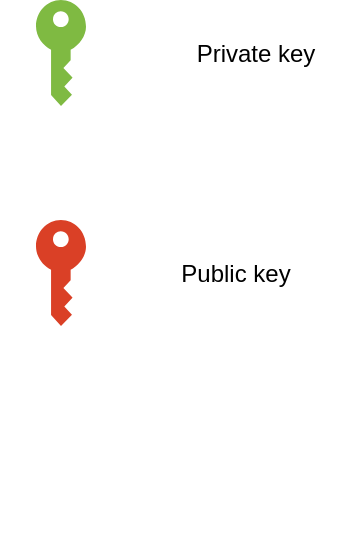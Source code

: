 <mxfile version="21.6.6" type="github" pages="5">
  <diagram id="JqJdviuPCdxho2mn57tZ" name="notations">
    <mxGraphModel dx="1362" dy="807" grid="1" gridSize="10" guides="1" tooltips="1" connect="1" arrows="1" fold="1" page="1" pageScale="1" pageWidth="827" pageHeight="1169" math="0" shadow="0">
      <root>
        <mxCell id="0" />
        <mxCell id="1" parent="0" />
        <mxCell id="GPz2vor2OtrJK4lnrtJT-1" value="" style="sketch=0;pointerEvents=1;shadow=0;dashed=0;html=1;strokeColor=none;labelPosition=center;verticalLabelPosition=bottom;verticalAlign=top;outlineConnect=0;align=center;shape=mxgraph.office.security.key_permissions;fillColor=#7FBA42;" vertex="1" parent="1">
          <mxGeometry x="70" y="60" width="25" height="53" as="geometry" />
        </mxCell>
        <mxCell id="GPz2vor2OtrJK4lnrtJT-2" value="" style="sketch=0;pointerEvents=1;shadow=0;dashed=0;html=1;strokeColor=none;labelPosition=center;verticalLabelPosition=bottom;verticalAlign=top;outlineConnect=0;align=center;shape=mxgraph.office.security.key_permissions;fillColor=#DA4026;" vertex="1" parent="1">
          <mxGeometry x="70" y="170" width="25" height="53" as="geometry" />
        </mxCell>
        <mxCell id="GPz2vor2OtrJK4lnrtJT-3" value="Private key" style="text;html=1;strokeColor=none;fillColor=none;align=center;verticalAlign=middle;whiteSpace=wrap;rounded=0;" vertex="1" parent="1">
          <mxGeometry x="130" y="71.5" width="100" height="30" as="geometry" />
        </mxCell>
        <mxCell id="GPz2vor2OtrJK4lnrtJT-4" value="Public key" style="text;html=1;strokeColor=none;fillColor=none;align=center;verticalAlign=middle;whiteSpace=wrap;rounded=0;" vertex="1" parent="1">
          <mxGeometry x="120" y="181.5" width="100" height="30" as="geometry" />
        </mxCell>
        <mxCell id="Xl3NKDECgZSWD-xosoXY-1" value="" style="shape=image;html=1;verticalAlign=top;verticalLabelPosition=bottom;labelBackgroundColor=#ffffff;imageAspect=0;aspect=fixed;image=https://cdn4.iconfinder.com/data/icons/48-bubbles/48/12.File-128.png" vertex="1" parent="1">
          <mxGeometry x="52" y="260" width="68" height="68" as="geometry" />
        </mxCell>
      </root>
    </mxGraphModel>
  </diagram>
  <diagram name="Data Integrity" id="pnki75XwlPRXs-gRyhnb">
    <mxGraphModel dx="1946" dy="1153" grid="1" gridSize="10" guides="1" tooltips="1" connect="1" arrows="1" fold="1" page="1" pageScale="1" pageWidth="827" pageHeight="1169" math="0" shadow="0">
      <root>
        <mxCell id="0" />
        <mxCell id="1" parent="0" />
        <mxCell id="50T9bxZ2ZjDuXJ5jSy6L-3" value="&lt;font style=&quot;font-size: 18px;&quot;&gt;&lt;b style=&quot;&quot;&gt;1&lt;/b&gt;&lt;/font&gt;" style="ellipse;whiteSpace=wrap;html=1;aspect=fixed;fillColor=#d5e8d4;strokeColor=#82b366;" vertex="1" parent="1">
          <mxGeometry x="401" y="110" width="25" height="25" as="geometry" />
        </mxCell>
        <mxCell id="50T9bxZ2ZjDuXJ5jSy6L-6" value="" style="sketch=0;pointerEvents=1;shadow=0;dashed=0;html=1;strokeColor=none;labelPosition=center;verticalLabelPosition=bottom;verticalAlign=top;outlineConnect=0;align=center;shape=mxgraph.office.security.key_permissions;fillColor=#990000;" vertex="1" parent="1">
          <mxGeometry x="80" y="120" width="25" height="53" as="geometry" />
        </mxCell>
        <mxCell id="50T9bxZ2ZjDuXJ5jSy6L-10" value="&lt;b style=&quot;border-color: var(--border-color);&quot;&gt;&lt;font style=&quot;border-color: var(--border-color);&quot; color=&quot;#3333ff&quot;&gt;XEASF&lt;/font&gt;&lt;/b&gt;" style="text;html=1;strokeColor=none;fillColor=none;align=center;verticalAlign=middle;whiteSpace=wrap;rounded=0;" vertex="1" parent="1">
          <mxGeometry x="92.63" y="155" width="60" height="30" as="geometry" />
        </mxCell>
        <mxCell id="50T9bxZ2ZjDuXJ5jSy6L-13" value="" style="shape=image;html=1;verticalAlign=top;verticalLabelPosition=bottom;labelBackgroundColor=#ffffff;imageAspect=0;aspect=fixed;image=https://cdn4.iconfinder.com/data/icons/48-bubbles/48/12.File-128.png" vertex="1" parent="1">
          <mxGeometry x="62" y="220" width="68" height="68" as="geometry" />
        </mxCell>
        <mxCell id="50T9bxZ2ZjDuXJ5jSy6L-16" value="&lt;b&gt;zh326...m&lt;/b&gt;" style="rounded=0;whiteSpace=wrap;html=1;fillColor=#60a917;fontColor=#ffffff;strokeColor=#2D7600;" vertex="1" parent="1">
          <mxGeometry x="57.5" y="405" width="70" height="30" as="geometry" />
        </mxCell>
        <mxCell id="50T9bxZ2ZjDuXJ5jSy6L-18" value="" style="shape=image;html=1;verticalAlign=top;verticalLabelPosition=bottom;labelBackgroundColor=#ffffff;imageAspect=0;aspect=fixed;image=https://cdn0.iconfinder.com/data/icons/evericons-16px/16/plus-128.png" vertex="1" parent="1">
          <mxGeometry x="75.5" y="183" width="34" height="34" as="geometry" />
        </mxCell>
        <mxCell id="EwwaXg2gf15m60vUVF-a-1" value="" style="shape=flexArrow;endArrow=classic;html=1;rounded=0;fillColor=#dae8fc;strokeColor=#6c8ebf;" edge="1" parent="1">
          <mxGeometry width="50" height="50" relative="1" as="geometry">
            <mxPoint x="89.5" y="325" as="sourcePoint" />
            <mxPoint x="89.5" y="395" as="targetPoint" />
          </mxGeometry>
        </mxCell>
        <mxCell id="EwwaXg2gf15m60vUVF-a-2" value="&lt;b&gt;Hashing&lt;/b&gt;" style="text;html=1;strokeColor=none;fillColor=none;align=center;verticalAlign=middle;whiteSpace=wrap;rounded=0;" vertex="1" parent="1">
          <mxGeometry x="100" y="345" width="60" height="30" as="geometry" />
        </mxCell>
        <mxCell id="EwwaXg2gf15m60vUVF-a-7" value="&lt;font style=&quot;font-size: 18px;&quot;&gt;&lt;b style=&quot;&quot;&gt;2&lt;/b&gt;&lt;/font&gt;" style="ellipse;whiteSpace=wrap;html=1;aspect=fixed;fillColor=#d5e8d4;strokeColor=#82b366;" vertex="1" parent="1">
          <mxGeometry x="140" y="320" width="25" height="25" as="geometry" />
        </mxCell>
        <mxCell id="EwwaXg2gf15m60vUVF-a-8" value="" style="endArrow=classic;html=1;rounded=0;strokeWidth=8;fillColor=#bac8d3;strokeColor=#23445d;" edge="1" parent="1">
          <mxGeometry width="50" height="50" relative="1" as="geometry">
            <mxPoint x="167.45" y="578" as="sourcePoint" />
            <mxPoint x="617.45" y="578" as="targetPoint" />
          </mxGeometry>
        </mxCell>
        <mxCell id="EwwaXg2gf15m60vUVF-a-10" value="&lt;b&gt;zh326...m&lt;/b&gt;" style="rounded=0;whiteSpace=wrap;html=1;fillColor=#60a917;fontColor=#ffffff;strokeColor=#2D7600;" vertex="1" parent="1">
          <mxGeometry x="197.45" y="520" width="70" height="30" as="geometry" />
        </mxCell>
        <mxCell id="EwwaXg2gf15m60vUVF-a-13" value="&lt;font style=&quot;font-size: 18px;&quot;&gt;&lt;b style=&quot;&quot;&gt;3&lt;/b&gt;&lt;/font&gt;" style="ellipse;whiteSpace=wrap;html=1;aspect=fixed;fillColor=#d5e8d4;strokeColor=#82b366;" vertex="1" parent="1">
          <mxGeometry x="132.45" y="478" width="25" height="25" as="geometry" />
        </mxCell>
        <mxCell id="EwwaXg2gf15m60vUVF-a-14" value="&lt;font style=&quot;font-size: 18px;&quot;&gt;&lt;b style=&quot;&quot;&gt;4&lt;/b&gt;&lt;/font&gt;" style="ellipse;whiteSpace=wrap;html=1;aspect=fixed;fillColor=#d5e8d4;strokeColor=#82b366;" vertex="1" parent="1">
          <mxGeometry x="740.45" y="338.5" width="25" height="25" as="geometry" />
        </mxCell>
        <mxCell id="EwwaXg2gf15m60vUVF-a-17" value="&lt;b&gt;Hashing&lt;/b&gt;" style="text;html=1;strokeColor=none;fillColor=none;align=center;verticalAlign=middle;whiteSpace=wrap;rounded=0;" vertex="1" parent="1">
          <mxGeometry x="617.45" y="280" width="60" height="30" as="geometry" />
        </mxCell>
        <mxCell id="EwwaXg2gf15m60vUVF-a-18" value="&lt;b&gt;zh326...m&lt;/b&gt;" style="rounded=0;whiteSpace=wrap;html=1;fillColor=#60a917;fontColor=#ffffff;strokeColor=#2D7600;" vertex="1" parent="1">
          <mxGeometry x="702.45" y="293" width="70" height="30" as="geometry" />
        </mxCell>
        <mxCell id="EwwaXg2gf15m60vUVF-a-19" value="" style="shape=image;html=1;verticalAlign=top;verticalLabelPosition=bottom;labelBackgroundColor=#ffffff;imageAspect=0;aspect=fixed;image=https://cdn4.iconfinder.com/data/icons/48-bubbles/48/12.File-128.png" vertex="1" parent="1">
          <mxGeometry x="197.45" y="435" width="68" height="68" as="geometry" />
        </mxCell>
        <mxCell id="EwwaXg2gf15m60vUVF-a-23" value="" style="shape=flexArrow;endArrow=classic;html=1;rounded=0;fillColor=#dae8fc;strokeColor=#6c8ebf;" edge="1" parent="1">
          <mxGeometry width="50" height="50" relative="1" as="geometry">
            <mxPoint x="702.45" y="501.75" as="sourcePoint" />
            <mxPoint x="797.45" y="318" as="targetPoint" />
            <Array as="points">
              <mxPoint x="797.45" y="502" />
            </Array>
          </mxGeometry>
        </mxCell>
        <mxCell id="EwwaXg2gf15m60vUVF-a-25" value="" style="rounded=1;whiteSpace=wrap;html=1;fillColor=none;dashed=1;dashPattern=8 8;" vertex="1" parent="1">
          <mxGeometry x="177.45" y="418" width="110" height="137" as="geometry" />
        </mxCell>
        <mxCell id="EwwaXg2gf15m60vUVF-a-26" value="&lt;b&gt;zh326...m&lt;/b&gt;" style="rounded=0;whiteSpace=wrap;html=1;fillColor=#60a917;fontColor=#ffffff;strokeColor=#2D7600;" vertex="1" parent="1">
          <mxGeometry x="627.45" y="485" width="70" height="30" as="geometry" />
        </mxCell>
        <mxCell id="EwwaXg2gf15m60vUVF-a-27" value="" style="shape=image;html=1;verticalAlign=top;verticalLabelPosition=bottom;labelBackgroundColor=#ffffff;imageAspect=0;aspect=fixed;image=https://cdn4.iconfinder.com/data/icons/48-bubbles/48/12.File-128.png" vertex="1" parent="1">
          <mxGeometry x="627.45" y="400" width="68" height="68" as="geometry" />
        </mxCell>
        <mxCell id="EwwaXg2gf15m60vUVF-a-28" value="" style="rounded=1;whiteSpace=wrap;html=1;fillColor=none;dashed=1;dashPattern=8 8;" vertex="1" parent="1">
          <mxGeometry x="606.45" y="390" width="110" height="137" as="geometry" />
        </mxCell>
        <mxCell id="EwwaXg2gf15m60vUVF-a-29" value="&lt;b&gt;Comparison&lt;/b&gt;" style="text;html=1;strokeColor=none;fillColor=none;align=center;verticalAlign=middle;whiteSpace=wrap;rounded=0;rotation=-90;" vertex="1" parent="1">
          <mxGeometry x="754.45" y="383" width="60" height="30" as="geometry" />
        </mxCell>
        <mxCell id="EwwaXg2gf15m60vUVF-a-30" value="" style="shape=image;html=1;verticalAlign=top;verticalLabelPosition=bottom;labelBackgroundColor=#ffffff;imageAspect=0;aspect=fixed;image=https://cdn0.iconfinder.com/data/icons/phosphor-regular-vol-4/256/plus-circle-128.png;rotation=30;" vertex="1" parent="1">
          <mxGeometry x="780" y="291" width="29" height="29" as="geometry" />
        </mxCell>
        <mxCell id="EwwaXg2gf15m60vUVF-a-31" value="" style="image;aspect=fixed;perimeter=ellipsePerimeter;html=1;align=center;shadow=0;dashed=0;spacingTop=3;image=img/lib/active_directory/user.svg;" vertex="1" parent="1">
          <mxGeometry x="85.26" y="540" width="74.74" height="202" as="geometry" />
        </mxCell>
        <mxCell id="EwwaXg2gf15m60vUVF-a-34" value="" style="image;aspect=fixed;perimeter=ellipsePerimeter;html=1;align=center;shadow=0;dashed=0;spacingTop=3;image=img/lib/active_directory/user.svg;" vertex="1" parent="1">
          <mxGeometry x="627.45" y="540" width="74.74" height="202" as="geometry" />
        </mxCell>
        <mxCell id="EwwaXg2gf15m60vUVF-a-38" value="" style="shape=image;html=1;verticalAlign=top;verticalLabelPosition=bottom;labelBackgroundColor=#ffffff;imageAspect=0;aspect=fixed;image=https://cdn4.iconfinder.com/data/icons/48-bubbles/48/12.File-128.png" vertex="1" parent="1">
          <mxGeometry x="510" y="317" width="68" height="68" as="geometry" />
        </mxCell>
        <mxCell id="EwwaXg2gf15m60vUVF-a-40" value="" style="shape=image;html=1;verticalAlign=top;verticalLabelPosition=bottom;labelBackgroundColor=#ffffff;imageAspect=0;aspect=fixed;image=https://cdn0.iconfinder.com/data/icons/evericons-16px/16/plus-128.png" vertex="1" parent="1">
          <mxGeometry x="523.5" y="280" width="34" height="34" as="geometry" />
        </mxCell>
        <mxCell id="EwwaXg2gf15m60vUVF-a-44" value="" style="shape=flexArrow;endArrow=classic;html=1;rounded=0;fillColor=#DAE8FC;strokeColor=#6C8EBF;" edge="1" parent="1">
          <mxGeometry width="50" height="50" relative="1" as="geometry">
            <mxPoint x="615.45" y="309.5" as="sourcePoint" />
            <mxPoint x="695.45" y="309.5" as="targetPoint" />
          </mxGeometry>
        </mxCell>
        <mxCell id="EwwaXg2gf15m60vUVF-a-45" value="" style="rounded=1;whiteSpace=wrap;html=1;fillColor=none;dashed=1;dashPattern=8 8;" vertex="1" parent="1">
          <mxGeometry x="489" y="200" width="110" height="200" as="geometry" />
        </mxCell>
        <mxCell id="EwwaXg2gf15m60vUVF-a-46" value="" style="endArrow=classic;html=1;rounded=0;dashed=1;" edge="1" parent="1" source="EwwaXg2gf15m60vUVF-a-27">
          <mxGeometry width="50" height="50" relative="1" as="geometry">
            <mxPoint x="594" y="435" as="sourcePoint" />
            <mxPoint x="542" y="380" as="targetPoint" />
            <Array as="points">
              <mxPoint x="542" y="435" />
            </Array>
          </mxGeometry>
        </mxCell>
        <mxCell id="EwwaXg2gf15m60vUVF-a-48" value="" style="endArrow=classic;html=1;rounded=0;dashed=1;" edge="1" parent="1" source="EwwaXg2gf15m60vUVF-a-51">
          <mxGeometry width="50" height="50" relative="1" as="geometry">
            <mxPoint x="617.45" y="189" as="sourcePoint" />
            <mxPoint x="540.257" y="217" as="targetPoint" />
            <Array as="points">
              <mxPoint x="708" y="189" />
              <mxPoint x="540" y="189" />
            </Array>
          </mxGeometry>
        </mxCell>
        <mxCell id="EwwaXg2gf15m60vUVF-a-51" value="" style="sketch=0;pointerEvents=1;shadow=0;dashed=0;html=1;strokeColor=none;labelPosition=center;verticalLabelPosition=bottom;verticalAlign=top;outlineConnect=0;align=center;shape=mxgraph.office.security.key_permissions;fillColor=#990000;" vertex="1" parent="1">
          <mxGeometry x="695.45" y="122" width="25" height="53" as="geometry" />
        </mxCell>
        <mxCell id="EwwaXg2gf15m60vUVF-a-52" value="&lt;b style=&quot;border-color: var(--border-color);&quot;&gt;&lt;font style=&quot;border-color: var(--border-color);&quot; color=&quot;#3333ff&quot;&gt;XEASF&lt;/font&gt;&lt;/b&gt;" style="text;html=1;strokeColor=none;fillColor=none;align=center;verticalAlign=middle;whiteSpace=wrap;rounded=0;" vertex="1" parent="1">
          <mxGeometry x="705.45" y="155" width="60" height="30" as="geometry" />
        </mxCell>
        <mxCell id="EwwaXg2gf15m60vUVF-a-53" value="" style="sketch=0;pointerEvents=1;shadow=0;dashed=0;html=1;strokeColor=none;labelPosition=center;verticalLabelPosition=bottom;verticalAlign=top;outlineConnect=0;align=center;shape=mxgraph.office.security.key_permissions;fillColor=#990000;" vertex="1" parent="1">
          <mxGeometry x="523.5" y="226" width="25" height="53" as="geometry" />
        </mxCell>
        <mxCell id="EwwaXg2gf15m60vUVF-a-54" value="&lt;b style=&quot;border-color: var(--border-color);&quot;&gt;&lt;font style=&quot;border-color: var(--border-color);&quot; color=&quot;#3333ff&quot;&gt;XEASF&lt;/font&gt;&lt;/b&gt;" style="text;html=1;strokeColor=none;fillColor=none;align=center;verticalAlign=middle;whiteSpace=wrap;rounded=0;" vertex="1" parent="1">
          <mxGeometry x="536.13" y="261" width="60" height="30" as="geometry" />
        </mxCell>
        <mxCell id="EwwaXg2gf15m60vUVF-a-55" value="" style="shape=flexArrow;endArrow=classic;startArrow=classic;html=1;rounded=0;fillColor=#DAE8FC;strokeColor=none;" edge="1" parent="1" source="50T9bxZ2ZjDuXJ5jSy6L-6" target="EwwaXg2gf15m60vUVF-a-51">
          <mxGeometry width="100" height="100" relative="1" as="geometry">
            <mxPoint x="130" y="140" as="sourcePoint" />
            <mxPoint x="560" y="140" as="targetPoint" />
          </mxGeometry>
        </mxCell>
        <mxCell id="EwwaXg2gf15m60vUVF-a-57" value="&lt;b&gt;Key Exchange&lt;/b&gt;" style="text;html=1;strokeColor=none;fillColor=none;align=center;verticalAlign=middle;whiteSpace=wrap;rounded=0;" vertex="1" parent="1">
          <mxGeometry x="366" y="155" width="96" height="30" as="geometry" />
        </mxCell>
        <mxCell id="EwwaXg2gf15m60vUVF-a-58" value="" style="rounded=1;whiteSpace=wrap;html=1;fillColor=none;dashed=1;dashPattern=8 8;" vertex="1" parent="1">
          <mxGeometry x="41" y="100" width="110" height="200" as="geometry" />
        </mxCell>
      </root>
    </mxGraphModel>
  </diagram>
  <diagram id="Z69dc_Ps__X1Dtc90W3e" name="Digital Signature">
    <mxGraphModel dx="1946" dy="1153" grid="1" gridSize="10" guides="1" tooltips="1" connect="1" arrows="1" fold="1" page="1" pageScale="1" pageWidth="827" pageHeight="1169" math="0" shadow="0">
      <root>
        <mxCell id="0" />
        <mxCell id="1" parent="0" />
        <mxCell id="bj7JYbPmtf62yDcVMCra-10" value="" style="endArrow=classic;html=1;rounded=0;strokeWidth=8;fillColor=#bac8d3;strokeColor=#23445d;" edge="1" parent="1">
          <mxGeometry width="50" height="50" relative="1" as="geometry">
            <mxPoint x="150" y="330" as="sourcePoint" />
            <mxPoint x="670" y="330" as="targetPoint" />
          </mxGeometry>
        </mxCell>
        <mxCell id="bj7JYbPmtf62yDcVMCra-21" value="" style="image;aspect=fixed;perimeter=ellipsePerimeter;html=1;align=center;shadow=0;dashed=0;spacingTop=3;image=img/lib/active_directory/user.svg;" vertex="1" parent="1">
          <mxGeometry x="85.26" y="300" width="74.74" height="202" as="geometry" />
        </mxCell>
        <mxCell id="bj7JYbPmtf62yDcVMCra-22" value="" style="image;aspect=fixed;perimeter=ellipsePerimeter;html=1;align=center;shadow=0;dashed=0;spacingTop=3;image=img/lib/active_directory/user.svg;" vertex="1" parent="1">
          <mxGeometry x="680" y="297" width="74.74" height="202" as="geometry" />
        </mxCell>
        <mxCell id="n6tyA-yUEblHvGHlsoea-1" value="&lt;b style=&quot;border-color: var(--border-color);&quot;&gt;&lt;font style=&quot;border-color: var(--border-color); font-size: 14px;&quot; color=&quot;#3333ff&quot;&gt;Sender &quot;A&quot;&lt;/font&gt;&lt;/b&gt;" style="text;html=1;strokeColor=none;fillColor=none;align=center;verticalAlign=middle;whiteSpace=wrap;rounded=0;" vertex="1" parent="1">
          <mxGeometry x="85.26" y="502" width="94.74" height="30" as="geometry" />
        </mxCell>
        <mxCell id="n6tyA-yUEblHvGHlsoea-3" value="&lt;b style=&quot;border-color: var(--border-color);&quot;&gt;&lt;font style=&quot;border-color: var(--border-color); font-size: 14px;&quot; color=&quot;#3333ff&quot;&gt;Recepient &quot;B&quot;&lt;/font&gt;&lt;/b&gt;" style="text;html=1;strokeColor=none;fillColor=none;align=center;verticalAlign=middle;whiteSpace=wrap;rounded=0;" vertex="1" parent="1">
          <mxGeometry x="670" y="499" width="110" height="30" as="geometry" />
        </mxCell>
        <mxCell id="VX4bQOWGj89cRoTlxiG4-1" value="" style="sketch=0;pointerEvents=1;shadow=0;dashed=0;html=1;strokeColor=none;labelPosition=center;verticalLabelPosition=bottom;verticalAlign=top;outlineConnect=0;align=center;shape=mxgraph.office.security.key_permissions;fillColor=#FF0000;rotation=-90;" vertex="1" parent="1">
          <mxGeometry x="40.0" y="318" width="25" height="53" as="geometry" />
        </mxCell>
        <mxCell id="iMlhp2zuCNao2G1D5Tw5-1" value="" style="sketch=0;pointerEvents=1;shadow=0;dashed=0;html=1;strokeColor=none;labelPosition=center;verticalLabelPosition=bottom;verticalAlign=top;outlineConnect=0;align=center;shape=mxgraph.office.security.key_permissions;fillColor=#7FBA42;rotation=-90;" vertex="1" parent="1">
          <mxGeometry x="40.0" y="348" width="25" height="53" as="geometry" />
        </mxCell>
        <mxCell id="0P70hGIXDH5Kcfu4fBcy-1" value="" style="shape=image;html=1;verticalAlign=top;verticalLabelPosition=bottom;labelBackgroundColor=#ffffff;imageAspect=0;aspect=fixed;image=https://cdn4.iconfinder.com/data/icons/48-bubbles/48/12.File-128.png" vertex="1" parent="1">
          <mxGeometry x="50" y="30" width="68" height="68" as="geometry" />
        </mxCell>
        <mxCell id="kjQAlhJ70m9uSApHtL68-2" value="&lt;b&gt;Hashing&lt;/b&gt;" style="text;html=1;strokeColor=none;fillColor=none;align=center;verticalAlign=middle;whiteSpace=wrap;rounded=0;" vertex="1" parent="1">
          <mxGeometry x="92.63" y="110" width="60" height="30" as="geometry" />
        </mxCell>
        <mxCell id="Hd6Ud3N4KQete_8WfEgF-1" value="&lt;b&gt;e59adf...f&lt;/b&gt;" style="rounded=0;whiteSpace=wrap;html=1;fillColor=#60a917;fontColor=#ffffff;strokeColor=#2D7600;" vertex="1" parent="1">
          <mxGeometry x="48" y="160" width="70" height="30" as="geometry" />
        </mxCell>
        <mxCell id="Hd6Ud3N4KQete_8WfEgF-2" value="" style="shape=flexArrow;endArrow=classic;html=1;rounded=0;fillColor=#b1ddf0;strokeColor=none;strokeWidth=1;entryX=0.5;entryY=0;entryDx=0;entryDy=0;" edge="1" parent="1" source="0P70hGIXDH5Kcfu4fBcy-1" target="Hd6Ud3N4KQete_8WfEgF-1">
          <mxGeometry width="50" height="50" relative="1" as="geometry">
            <mxPoint x="83.58" y="98" as="sourcePoint" />
            <mxPoint x="83.58" y="158" as="targetPoint" />
          </mxGeometry>
        </mxCell>
        <mxCell id="Hd6Ud3N4KQete_8WfEgF-6" value="&lt;b&gt;Z+x6238#s&lt;/b&gt;" style="rounded=0;whiteSpace=wrap;html=1;fillColor=#FF0000;fontColor=#ffffff;strokeColor=#2D7600;" vertex="1" parent="1">
          <mxGeometry x="48" y="270" width="70" height="30" as="geometry" />
        </mxCell>
        <mxCell id="Hd6Ud3N4KQete_8WfEgF-7" value="" style="shape=flexArrow;endArrow=classic;html=1;rounded=0;fillColor=#b1ddf0;strokeColor=none;strokeWidth=1;exitX=0.5;exitY=1;exitDx=0;exitDy=0;" edge="1" parent="1" source="Hd6Ud3N4KQete_8WfEgF-1">
          <mxGeometry width="50" height="50" relative="1" as="geometry">
            <mxPoint x="83.58" y="210" as="sourcePoint" />
            <mxPoint x="83.58" y="270" as="targetPoint" />
          </mxGeometry>
        </mxCell>
        <mxCell id="Hd6Ud3N4KQete_8WfEgF-8" value="" style="sketch=0;pointerEvents=1;shadow=0;dashed=0;html=1;strokeColor=none;labelPosition=center;verticalLabelPosition=bottom;verticalAlign=top;outlineConnect=0;align=center;shape=mxgraph.office.security.key_permissions;fillColor=#FF0000;rotation=0;" vertex="1" parent="1">
          <mxGeometry x="80" y="200" width="20" height="40" as="geometry" />
        </mxCell>
        <mxCell id="Hd6Ud3N4KQete_8WfEgF-10" value="&lt;b&gt;Encryption&lt;/b&gt;" style="text;html=1;strokeColor=none;fillColor=none;align=center;verticalAlign=middle;whiteSpace=wrap;rounded=0;" vertex="1" parent="1">
          <mxGeometry x="100" y="205" width="60" height="30" as="geometry" />
        </mxCell>
        <mxCell id="Hd6Ud3N4KQete_8WfEgF-11" value="" style="shape=image;html=1;verticalAlign=top;verticalLabelPosition=bottom;labelBackgroundColor=#ffffff;imageAspect=0;aspect=fixed;image=https://cdn4.iconfinder.com/data/icons/48-bubbles/48/12.File-128.png" vertex="1" parent="1">
          <mxGeometry x="190" y="297" width="68" height="68" as="geometry" />
        </mxCell>
        <mxCell id="Hd6Ud3N4KQete_8WfEgF-12" value="&lt;b&gt;Z+x6238#s&lt;/b&gt;" style="rounded=0;whiteSpace=wrap;html=1;fillColor=#FF0000;fontColor=#ffffff;strokeColor=#2D7600;" vertex="1" parent="1">
          <mxGeometry x="199.5" y="365" width="49" height="18" as="geometry" />
        </mxCell>
        <mxCell id="xQS0vLoQFkQhJ7KUaITM-1" value="&lt;font style=&quot;font-size: 18px;&quot;&gt;&lt;b style=&quot;&quot;&gt;1&lt;/b&gt;&lt;/font&gt;" style="ellipse;whiteSpace=wrap;html=1;aspect=fixed;fillColor=#d5e8d4;strokeColor=#82b366;" vertex="1" parent="1">
          <mxGeometry x="160" y="110" width="25" height="25" as="geometry" />
        </mxCell>
        <mxCell id="xQS0vLoQFkQhJ7KUaITM-2" value="&lt;font style=&quot;font-size: 18px;&quot;&gt;&lt;b style=&quot;&quot;&gt;2&lt;/b&gt;&lt;/font&gt;" style="ellipse;whiteSpace=wrap;html=1;aspect=fixed;fillColor=#d5e8d4;strokeColor=#82b366;" vertex="1" parent="1">
          <mxGeometry x="120.13" y="235" width="25" height="25" as="geometry" />
        </mxCell>
        <mxCell id="xQS0vLoQFkQhJ7KUaITM-3" value="&lt;font style=&quot;font-size: 18px;&quot;&gt;&lt;b style=&quot;&quot;&gt;3&lt;/b&gt;&lt;/font&gt;" style="ellipse;whiteSpace=wrap;html=1;aspect=fixed;fillColor=#d5e8d4;strokeColor=#82b366;" vertex="1" parent="1">
          <mxGeometry x="248.5" y="280" width="25" height="25" as="geometry" />
        </mxCell>
        <mxCell id="xQS0vLoQFkQhJ7KUaITM-4" value="" style="sketch=0;pointerEvents=1;shadow=0;dashed=0;html=1;strokeColor=none;labelPosition=center;verticalLabelPosition=bottom;verticalAlign=top;outlineConnect=0;align=center;shape=mxgraph.office.security.key_permissions;fillColor=#660000;rotation=-90;" vertex="1" parent="1">
          <mxGeometry x="770" y="318" width="25" height="53" as="geometry" />
        </mxCell>
        <mxCell id="xQS0vLoQFkQhJ7KUaITM-5" value="" style="sketch=0;pointerEvents=1;shadow=0;dashed=0;html=1;strokeColor=none;labelPosition=center;verticalLabelPosition=bottom;verticalAlign=top;outlineConnect=0;align=center;shape=mxgraph.office.security.key_permissions;fillColor=#006600;rotation=-90;" vertex="1" parent="1">
          <mxGeometry x="770" y="347.5" width="25" height="53" as="geometry" />
        </mxCell>
        <mxCell id="xQS0vLoQFkQhJ7KUaITM-6" value="" style="sketch=0;pointerEvents=1;shadow=0;dashed=0;html=1;strokeColor=none;labelPosition=center;verticalLabelPosition=bottom;verticalAlign=top;outlineConnect=0;align=center;shape=mxgraph.office.security.key_permissions;fillColor=#7FBA42;rotation=-90;" vertex="1" parent="1">
          <mxGeometry x="770" y="449" width="25" height="53" as="geometry" />
        </mxCell>
        <mxCell id="xQS0vLoQFkQhJ7KUaITM-10" value="" style="edgeStyle=orthogonalEdgeStyle;rounded=0;orthogonalLoop=1;jettySize=auto;html=1;" edge="1" parent="1" source="xQS0vLoQFkQhJ7KUaITM-8" target="xQS0vLoQFkQhJ7KUaITM-9">
          <mxGeometry relative="1" as="geometry" />
        </mxCell>
        <mxCell id="xQS0vLoQFkQhJ7KUaITM-8" value="&lt;b&gt;Z+x6238#s&lt;/b&gt;" style="rounded=0;whiteSpace=wrap;html=1;fillColor=#FF0000;fontColor=#ffffff;strokeColor=#2D7600;" vertex="1" parent="1">
          <mxGeometry x="633.5" y="268" width="49" height="18" as="geometry" />
        </mxCell>
        <mxCell id="xQS0vLoQFkQhJ7KUaITM-9" value="" style="shape=image;html=1;verticalAlign=top;verticalLabelPosition=bottom;labelBackgroundColor=#ffffff;imageAspect=0;aspect=fixed;image=https://cdn4.iconfinder.com/data/icons/48-bubbles/48/12.File-128.png" vertex="1" parent="1">
          <mxGeometry x="624" y="192" width="68" height="68" as="geometry" />
        </mxCell>
        <mxCell id="xQS0vLoQFkQhJ7KUaITM-12" value="" style="shape=flexArrow;endArrow=classic;html=1;rounded=0;fillColor=#b1ddf0;strokeColor=none;strokeWidth=1;entryX=0.5;entryY=1;entryDx=0;entryDy=0;" edge="1" parent="1" target="xQS0vLoQFkQhJ7KUaITM-16">
          <mxGeometry width="50" height="50" relative="1" as="geometry">
            <mxPoint x="691.82" y="270" as="sourcePoint" />
            <mxPoint x="744" y="160" as="targetPoint" />
            <Array as="points">
              <mxPoint x="744" y="270" />
            </Array>
          </mxGeometry>
        </mxCell>
        <mxCell id="xQS0vLoQFkQhJ7KUaITM-13" value="" style="sketch=0;pointerEvents=1;shadow=0;dashed=0;html=1;strokeColor=none;labelPosition=center;verticalLabelPosition=bottom;verticalAlign=top;outlineConnect=0;align=center;shape=mxgraph.office.security.key_permissions;fillColor=#7FBA42;rotation=0;" vertex="1" parent="1">
          <mxGeometry x="738.74" y="175" width="26" height="47" as="geometry" />
        </mxCell>
        <mxCell id="xQS0vLoQFkQhJ7KUaITM-15" value="&lt;b&gt;Decryption&lt;/b&gt;" style="text;html=1;strokeColor=none;fillColor=none;align=center;verticalAlign=middle;whiteSpace=wrap;rounded=0;" vertex="1" parent="1">
          <mxGeometry x="754.74" y="423.5" width="60" height="30" as="geometry" />
        </mxCell>
        <mxCell id="xQS0vLoQFkQhJ7KUaITM-16" value="&lt;b&gt;e59adf...f&lt;/b&gt;" style="rounded=0;whiteSpace=wrap;html=1;fillColor=#60a917;fontColor=#ffffff;strokeColor=#2D7600;" vertex="1" parent="1">
          <mxGeometry x="710" y="49" width="70" height="30" as="geometry" />
        </mxCell>
        <mxCell id="xQS0vLoQFkQhJ7KUaITM-17" value="" style="shape=flexArrow;endArrow=classic;html=1;rounded=0;fillColor=#b1ddf0;strokeColor=none;strokeWidth=1;" edge="1" parent="1">
          <mxGeometry width="50" height="50" relative="1" as="geometry">
            <mxPoint x="651" y="189.5" as="sourcePoint" />
            <mxPoint x="650" y="80" as="targetPoint" />
          </mxGeometry>
        </mxCell>
        <mxCell id="xQS0vLoQFkQhJ7KUaITM-18" value="&lt;b&gt;Hashing&lt;/b&gt;" style="text;html=1;strokeColor=none;fillColor=none;align=center;verticalAlign=middle;whiteSpace=wrap;rounded=0;" vertex="1" parent="1">
          <mxGeometry x="590" y="128.5" width="60" height="30" as="geometry" />
        </mxCell>
        <mxCell id="xQS0vLoQFkQhJ7KUaITM-19" value="&lt;b&gt;e59adf...f&lt;/b&gt;" style="rounded=0;whiteSpace=wrap;html=1;fillColor=#60a917;fontColor=#ffffff;strokeColor=#2D7600;" vertex="1" parent="1">
          <mxGeometry x="610" y="49" width="70" height="30" as="geometry" />
        </mxCell>
        <mxCell id="xQS0vLoQFkQhJ7KUaITM-20" value="&lt;font style=&quot;font-size: 18px;&quot;&gt;&lt;b style=&quot;&quot;&gt;4&lt;/b&gt;&lt;/font&gt;" style="ellipse;whiteSpace=wrap;html=1;aspect=fixed;fillColor=#d5e8d4;strokeColor=#82b366;" vertex="1" parent="1">
          <mxGeometry x="772.24" y="160" width="25" height="25" as="geometry" />
        </mxCell>
        <mxCell id="xQS0vLoQFkQhJ7KUaITM-21" value="&lt;font style=&quot;font-size: 18px;&quot;&gt;&lt;b style=&quot;&quot;&gt;5&lt;/b&gt;&lt;/font&gt;" style="ellipse;whiteSpace=wrap;html=1;aspect=fixed;fillColor=#d5e8d4;strokeColor=#82b366;" vertex="1" parent="1">
          <mxGeometry x="599" y="158.5" width="25" height="25" as="geometry" />
        </mxCell>
        <mxCell id="xQS0vLoQFkQhJ7KUaITM-25" value="" style="shape=image;html=1;verticalAlign=top;verticalLabelPosition=bottom;labelBackgroundColor=#ffffff;imageAspect=0;aspect=fixed;image=https://cdn0.iconfinder.com/data/icons/phosphor-regular-vol-4/256/plus-circle-128.png;rotation=-45;" vertex="1" parent="1">
          <mxGeometry x="680" y="20" width="38" height="38" as="geometry" />
        </mxCell>
        <mxCell id="xQS0vLoQFkQhJ7KUaITM-26" value="&lt;font style=&quot;font-size: 18px;&quot;&gt;&lt;b style=&quot;&quot;&gt;6&lt;/b&gt;&lt;/font&gt;" style="ellipse;whiteSpace=wrap;html=1;aspect=fixed;fillColor=#d5e8d4;strokeColor=#82b366;" vertex="1" parent="1">
          <mxGeometry x="713.74" y="235" width="25" height="25" as="geometry" />
        </mxCell>
        <mxCell id="xQS0vLoQFkQhJ7KUaITM-27" value="&lt;b&gt;Decryption&lt;/b&gt;" style="text;html=1;strokeColor=none;fillColor=none;align=center;verticalAlign=middle;whiteSpace=wrap;rounded=0;" vertex="1" parent="1">
          <mxGeometry x="754.74" y="185" width="60" height="30" as="geometry" />
        </mxCell>
      </root>
    </mxGraphModel>
  </diagram>
  <diagram id="ASCN6dwJ-d2iGaiojqGJ" name="simple-encryption">
    <mxGraphModel dx="1362" dy="807" grid="1" gridSize="10" guides="1" tooltips="1" connect="1" arrows="1" fold="1" page="1" pageScale="1" pageWidth="827" pageHeight="1169" math="0" shadow="0">
      <root>
        <mxCell id="0" />
        <mxCell id="1" parent="0" />
        <mxCell id="nYEcDJNghnfkqekJ2n47-1" value="" style="endArrow=classic;html=1;rounded=0;strokeWidth=8;fillColor=#bac8d3;strokeColor=#23445d;" edge="1" parent="1">
          <mxGeometry width="50" height="50" relative="1" as="geometry">
            <mxPoint x="150" y="249.5" as="sourcePoint" />
            <mxPoint x="670" y="249.5" as="targetPoint" />
          </mxGeometry>
        </mxCell>
        <mxCell id="nYEcDJNghnfkqekJ2n47-2" value="" style="image;aspect=fixed;perimeter=ellipsePerimeter;html=1;align=center;shadow=0;dashed=0;spacingTop=3;image=img/lib/active_directory/user.svg;" vertex="1" parent="1">
          <mxGeometry x="85.26" y="219.5" width="74.74" height="202" as="geometry" />
        </mxCell>
        <mxCell id="nYEcDJNghnfkqekJ2n47-3" value="" style="image;aspect=fixed;perimeter=ellipsePerimeter;html=1;align=center;shadow=0;dashed=0;spacingTop=3;image=img/lib/active_directory/user.svg;" vertex="1" parent="1">
          <mxGeometry x="680" y="216.5" width="74.74" height="202" as="geometry" />
        </mxCell>
        <mxCell id="nYEcDJNghnfkqekJ2n47-4" value="&lt;b style=&quot;border-color: var(--border-color);&quot;&gt;&lt;font style=&quot;border-color: var(--border-color); font-size: 14px;&quot; color=&quot;#3333ff&quot;&gt;Sender &quot;A&quot;&lt;/font&gt;&lt;/b&gt;" style="text;html=1;strokeColor=none;fillColor=none;align=center;verticalAlign=middle;whiteSpace=wrap;rounded=0;" vertex="1" parent="1">
          <mxGeometry x="85.26" y="421.5" width="94.74" height="30" as="geometry" />
        </mxCell>
        <mxCell id="nYEcDJNghnfkqekJ2n47-5" value="&lt;b style=&quot;border-color: var(--border-color);&quot;&gt;&lt;font style=&quot;border-color: var(--border-color); font-size: 14px;&quot; color=&quot;#3333ff&quot;&gt;Sender &quot;B&quot;&lt;/font&gt;&lt;/b&gt;" style="text;html=1;strokeColor=none;fillColor=none;align=center;verticalAlign=middle;whiteSpace=wrap;rounded=0;" vertex="1" parent="1">
          <mxGeometry x="670" y="418.5" width="94.74" height="30" as="geometry" />
        </mxCell>
        <mxCell id="nYEcDJNghnfkqekJ2n47-6" value="" style="sketch=0;pointerEvents=1;shadow=0;dashed=0;html=1;strokeColor=none;labelPosition=center;verticalLabelPosition=bottom;verticalAlign=top;outlineConnect=0;align=center;shape=mxgraph.office.security.key_permissions;fillColor=#FF0000;rotation=-90;" vertex="1" parent="1">
          <mxGeometry x="40.0" y="237.5" width="25" height="53" as="geometry" />
        </mxCell>
        <mxCell id="nYEcDJNghnfkqekJ2n47-7" value="" style="sketch=0;pointerEvents=1;shadow=0;dashed=0;html=1;strokeColor=none;labelPosition=center;verticalLabelPosition=bottom;verticalAlign=top;outlineConnect=0;align=center;shape=mxgraph.office.security.key_permissions;fillColor=#7FBA42;rotation=-90;" vertex="1" parent="1">
          <mxGeometry x="40.0" y="267.5" width="25" height="53" as="geometry" />
        </mxCell>
        <mxCell id="nYEcDJNghnfkqekJ2n47-8" value="" style="shape=image;html=1;verticalAlign=top;verticalLabelPosition=bottom;labelBackgroundColor=#ffffff;imageAspect=0;aspect=fixed;image=https://cdn4.iconfinder.com/data/icons/48-bubbles/48/12.File-128.png" vertex="1" parent="1">
          <mxGeometry x="49" y="29.5" width="68" height="68" as="geometry" />
        </mxCell>
        <mxCell id="nYEcDJNghnfkqekJ2n47-12" value="&lt;b&gt;Z+x6238#s&lt;/b&gt;" style="rounded=0;whiteSpace=wrap;html=1;fillColor=#006600;fontColor=#ffffff;strokeColor=#2D7600;" vertex="1" parent="1">
          <mxGeometry x="48" y="189.5" width="70" height="30" as="geometry" />
        </mxCell>
        <mxCell id="nYEcDJNghnfkqekJ2n47-13" value="" style="shape=flexArrow;endArrow=classic;html=1;rounded=0;fillColor=#b1ddf0;strokeColor=none;strokeWidth=1;" edge="1" parent="1">
          <mxGeometry width="50" height="50" relative="1" as="geometry">
            <mxPoint x="84" y="99.5" as="sourcePoint" />
            <mxPoint x="83.58" y="189.5" as="targetPoint" />
          </mxGeometry>
        </mxCell>
        <mxCell id="nYEcDJNghnfkqekJ2n47-15" value="&lt;b&gt;Encryption&lt;/b&gt;" style="text;html=1;strokeColor=none;fillColor=none;align=center;verticalAlign=middle;whiteSpace=wrap;rounded=0;" vertex="1" parent="1">
          <mxGeometry x="120.13" y="124.5" width="60" height="30" as="geometry" />
        </mxCell>
        <mxCell id="nYEcDJNghnfkqekJ2n47-18" value="&lt;font style=&quot;font-size: 18px;&quot;&gt;&lt;b style=&quot;&quot;&gt;1&lt;/b&gt;&lt;/font&gt;" style="ellipse;whiteSpace=wrap;html=1;aspect=fixed;fillColor=#d5e8d4;strokeColor=#82b366;" vertex="1" parent="1">
          <mxGeometry x="110.13" y="103" width="25" height="25" as="geometry" />
        </mxCell>
        <mxCell id="nYEcDJNghnfkqekJ2n47-20" value="&lt;font style=&quot;font-size: 18px;&quot;&gt;&lt;b style=&quot;&quot;&gt;2&lt;/b&gt;&lt;/font&gt;" style="ellipse;whiteSpace=wrap;html=1;aspect=fixed;fillColor=#d5e8d4;strokeColor=#82b366;" vertex="1" parent="1">
          <mxGeometry x="248.5" y="199.5" width="25" height="25" as="geometry" />
        </mxCell>
        <mxCell id="nYEcDJNghnfkqekJ2n47-21" value="" style="sketch=0;pointerEvents=1;shadow=0;dashed=0;html=1;strokeColor=none;labelPosition=center;verticalLabelPosition=bottom;verticalAlign=top;outlineConnect=0;align=center;shape=mxgraph.office.security.key_permissions;fillColor=#660000;rotation=-90;" vertex="1" parent="1">
          <mxGeometry x="770" y="237.5" width="25" height="53" as="geometry" />
        </mxCell>
        <mxCell id="nYEcDJNghnfkqekJ2n47-22" value="" style="sketch=0;pointerEvents=1;shadow=0;dashed=0;html=1;strokeColor=none;labelPosition=center;verticalLabelPosition=bottom;verticalAlign=top;outlineConnect=0;align=center;shape=mxgraph.office.security.key_permissions;fillColor=#006600;rotation=-90;" vertex="1" parent="1">
          <mxGeometry x="770" y="267" width="25" height="53" as="geometry" />
        </mxCell>
        <mxCell id="nYEcDJNghnfkqekJ2n47-23" value="" style="sketch=0;pointerEvents=1;shadow=0;dashed=0;html=1;strokeColor=none;labelPosition=center;verticalLabelPosition=bottom;verticalAlign=top;outlineConnect=0;align=center;shape=mxgraph.office.security.key_permissions;fillColor=#7FBA42;rotation=-90;" vertex="1" parent="1">
          <mxGeometry x="770" y="368.5" width="25" height="53" as="geometry" />
        </mxCell>
        <mxCell id="nYEcDJNghnfkqekJ2n47-29" value="&lt;b&gt;Decryption&lt;/b&gt;" style="text;html=1;strokeColor=none;fillColor=none;align=center;verticalAlign=middle;whiteSpace=wrap;rounded=0;" vertex="1" parent="1">
          <mxGeometry x="754.74" y="343" width="60" height="30" as="geometry" />
        </mxCell>
        <mxCell id="nYEcDJNghnfkqekJ2n47-31" value="" style="shape=flexArrow;endArrow=classic;html=1;rounded=0;fillColor=#b1ddf0;strokeColor=none;strokeWidth=1;" edge="1" parent="1">
          <mxGeometry width="50" height="50" relative="1" as="geometry">
            <mxPoint x="651" y="187.5" as="sourcePoint" />
            <mxPoint x="650" y="78" as="targetPoint" />
          </mxGeometry>
        </mxCell>
        <mxCell id="nYEcDJNghnfkqekJ2n47-35" value="&lt;font style=&quot;font-size: 18px;&quot;&gt;&lt;b style=&quot;&quot;&gt;3&lt;/b&gt;&lt;/font&gt;" style="ellipse;whiteSpace=wrap;html=1;aspect=fixed;fillColor=#d5e8d4;strokeColor=#82b366;" vertex="1" parent="1">
          <mxGeometry x="670" y="104.85" width="25" height="25" as="geometry" />
        </mxCell>
        <mxCell id="nYEcDJNghnfkqekJ2n47-38" value="&lt;b&gt;Decryption&lt;/b&gt;" style="text;html=1;strokeColor=none;fillColor=none;align=center;verticalAlign=middle;whiteSpace=wrap;rounded=0;" vertex="1" parent="1">
          <mxGeometry x="670" y="129.85" width="60" height="30" as="geometry" />
        </mxCell>
        <mxCell id="nYEcDJNghnfkqekJ2n47-40" value="" style="sketch=0;pointerEvents=1;shadow=0;dashed=0;html=1;strokeColor=none;labelPosition=center;verticalLabelPosition=bottom;verticalAlign=top;outlineConnect=0;align=center;shape=mxgraph.office.security.key_permissions;fillColor=#006600;rotation=-90;" vertex="1" parent="1">
          <mxGeometry x="48" y="421.5" width="25" height="53" as="geometry" />
        </mxCell>
        <mxCell id="nYEcDJNghnfkqekJ2n47-42" value="" style="sketch=0;pointerEvents=1;shadow=0;dashed=0;html=1;strokeColor=none;labelPosition=center;verticalLabelPosition=bottom;verticalAlign=top;outlineConnect=0;align=center;shape=mxgraph.office.security.key_permissions;fillColor=#006600;rotation=0;aspect=fixed;" vertex="1" parent="1">
          <mxGeometry x="80" y="124.5" width="18" height="35.35" as="geometry" />
        </mxCell>
        <mxCell id="nYEcDJNghnfkqekJ2n47-43" value="&lt;b&gt;Z+x6238#s&lt;/b&gt;" style="rounded=0;whiteSpace=wrap;html=1;fillColor=#006600;fontColor=#ffffff;strokeColor=#2D7600;aspect=fixed;" vertex="1" parent="1">
          <mxGeometry x="190" y="216.07" width="50" height="21.43" as="geometry" />
        </mxCell>
        <mxCell id="nYEcDJNghnfkqekJ2n47-45" value="&lt;b&gt;Z+x6238#s&lt;/b&gt;" style="rounded=0;whiteSpace=wrap;html=1;fillColor=#006600;fontColor=#ffffff;strokeColor=#2D7600;" vertex="1" parent="1">
          <mxGeometry x="620" y="189.5" width="70" height="30" as="geometry" />
        </mxCell>
        <mxCell id="nYEcDJNghnfkqekJ2n47-47" value="" style="sketch=0;pointerEvents=1;shadow=0;dashed=0;html=1;strokeColor=none;labelPosition=center;verticalLabelPosition=bottom;verticalAlign=top;outlineConnect=0;align=center;shape=mxgraph.office.security.key_permissions;fillColor=#660000;rotation=0;aspect=fixed;" vertex="1" parent="1">
          <mxGeometry x="646" y="124.5" width="18" height="38.16" as="geometry" />
        </mxCell>
        <mxCell id="nYEcDJNghnfkqekJ2n47-48" value="" style="shape=image;html=1;verticalAlign=top;verticalLabelPosition=bottom;labelBackgroundColor=#ffffff;imageAspect=0;aspect=fixed;image=https://cdn4.iconfinder.com/data/icons/48-bubbles/48/12.File-128.png" vertex="1" parent="1">
          <mxGeometry x="620" y="10" width="68" height="68" as="geometry" />
        </mxCell>
      </root>
    </mxGraphModel>
  </diagram>
  <diagram id="T2hcPGDoaDE_ym1QF5qo" name="hybrid-encryption">
    <mxGraphModel dx="1362" dy="807" grid="1" gridSize="10" guides="1" tooltips="1" connect="1" arrows="1" fold="1" page="1" pageScale="1" pageWidth="827" pageHeight="1169" math="0" shadow="0">
      <root>
        <mxCell id="0" />
        <mxCell id="1" parent="0" />
      </root>
    </mxGraphModel>
  </diagram>
</mxfile>
